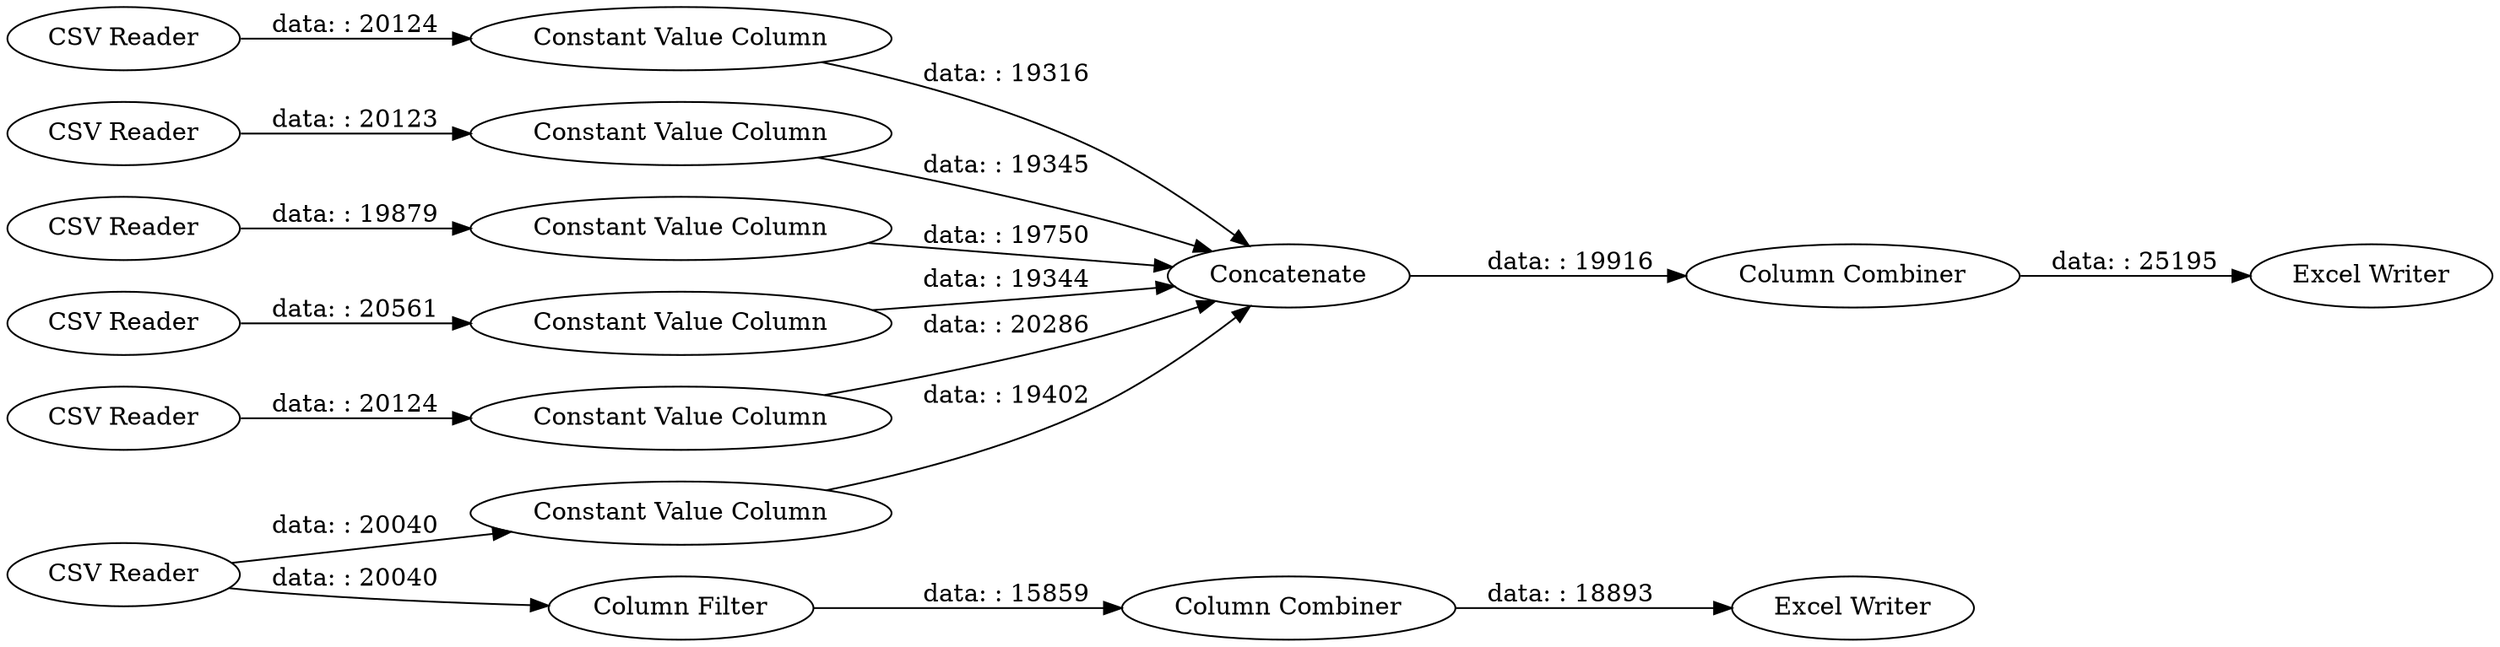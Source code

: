 digraph {
	"4750964909656781737_23" [label="CSV Reader"]
	"4750964909656781737_19" [label="CSV Reader"]
	"4750964909656781737_21" [label="CSV Reader"]
	"4750964909656781737_3" [label="Constant Value Column"]
	"4750964909656781737_20" [label=Concatenate]
	"4750964909656781737_28" [label="Column Combiner"]
	"4750964909656781737_26" [label="Column Combiner"]
	"4750964909656781737_24" [label="CSV Reader"]
	"4750964909656781737_29" [label="Excel Writer"]
	"4750964909656781737_7" [label="Constant Value Column"]
	"4750964909656781737_14" [label="Constant Value Column"]
	"4750964909656781737_15" [label="Constant Value Column"]
	"4750964909656781737_10" [label="Constant Value Column"]
	"4750964909656781737_25" [label="CSV Reader"]
	"4750964909656781737_6" [label="Column Filter"]
	"4750964909656781737_8" [label="Constant Value Column"]
	"4750964909656781737_22" [label="CSV Reader"]
	"4750964909656781737_27" [label="Excel Writer"]
	"4750964909656781737_3" -> "4750964909656781737_20" [label="data: : 19750"]
	"4750964909656781737_26" -> "4750964909656781737_27" [label="data: : 25195"]
	"4750964909656781737_28" -> "4750964909656781737_29" [label="data: : 18893"]
	"4750964909656781737_20" -> "4750964909656781737_26" [label="data: : 19916"]
	"4750964909656781737_10" -> "4750964909656781737_20" [label="data: : 19345"]
	"4750964909656781737_21" -> "4750964909656781737_7" [label="data: : 20561"]
	"4750964909656781737_8" -> "4750964909656781737_20" [label="data: : 19316"]
	"4750964909656781737_7" -> "4750964909656781737_20" [label="data: : 19344"]
	"4750964909656781737_24" -> "4750964909656781737_14" [label="data: : 20124"]
	"4750964909656781737_25" -> "4750964909656781737_6" [label="data: : 20040"]
	"4750964909656781737_6" -> "4750964909656781737_28" [label="data: : 15859"]
	"4750964909656781737_15" -> "4750964909656781737_20" [label="data: : 19402"]
	"4750964909656781737_23" -> "4750964909656781737_10" [label="data: : 20123"]
	"4750964909656781737_14" -> "4750964909656781737_20" [label="data: : 20286"]
	"4750964909656781737_22" -> "4750964909656781737_8" [label="data: : 20124"]
	"4750964909656781737_19" -> "4750964909656781737_3" [label="data: : 19879"]
	"4750964909656781737_25" -> "4750964909656781737_15" [label="data: : 20040"]
	rankdir=LR
}
